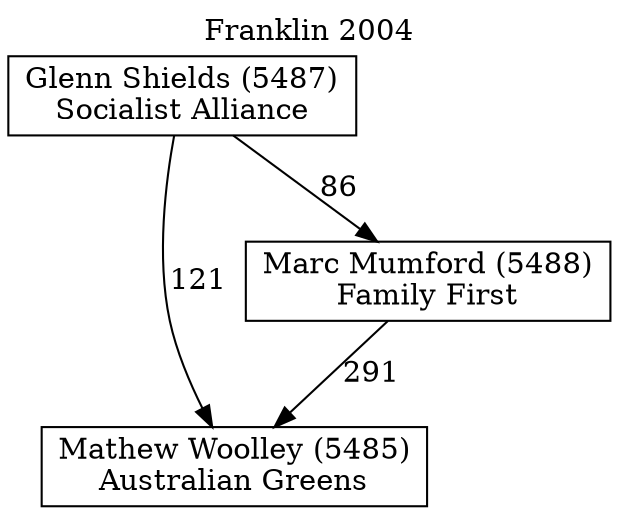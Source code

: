 // House preference flow
digraph "Mathew Woolley (5485)_Franklin_2004" {
	graph [label="Franklin 2004" labelloc=t mclimit=10]
	node [shape=box]
	"Mathew Woolley (5485)" [label="Mathew Woolley (5485)
Australian Greens"]
	"Marc Mumford (5488)" [label="Marc Mumford (5488)
Family First"]
	"Glenn Shields (5487)" [label="Glenn Shields (5487)
Socialist Alliance"]
	"Mathew Woolley (5485)" [label="Mathew Woolley (5485)
Australian Greens"]
	"Glenn Shields (5487)" [label="Glenn Shields (5487)
Socialist Alliance"]
	"Glenn Shields (5487)" [label="Glenn Shields (5487)
Socialist Alliance"]
	"Marc Mumford (5488)" [label="Marc Mumford (5488)
Family First"]
	"Glenn Shields (5487)" [label="Glenn Shields (5487)
Socialist Alliance"]
	"Glenn Shields (5487)" [label="Glenn Shields (5487)
Socialist Alliance"]
	"Marc Mumford (5488)" -> "Mathew Woolley (5485)" [label=291]
	"Glenn Shields (5487)" -> "Marc Mumford (5488)" [label=86]
	"Glenn Shields (5487)" -> "Mathew Woolley (5485)" [label=121]
}
